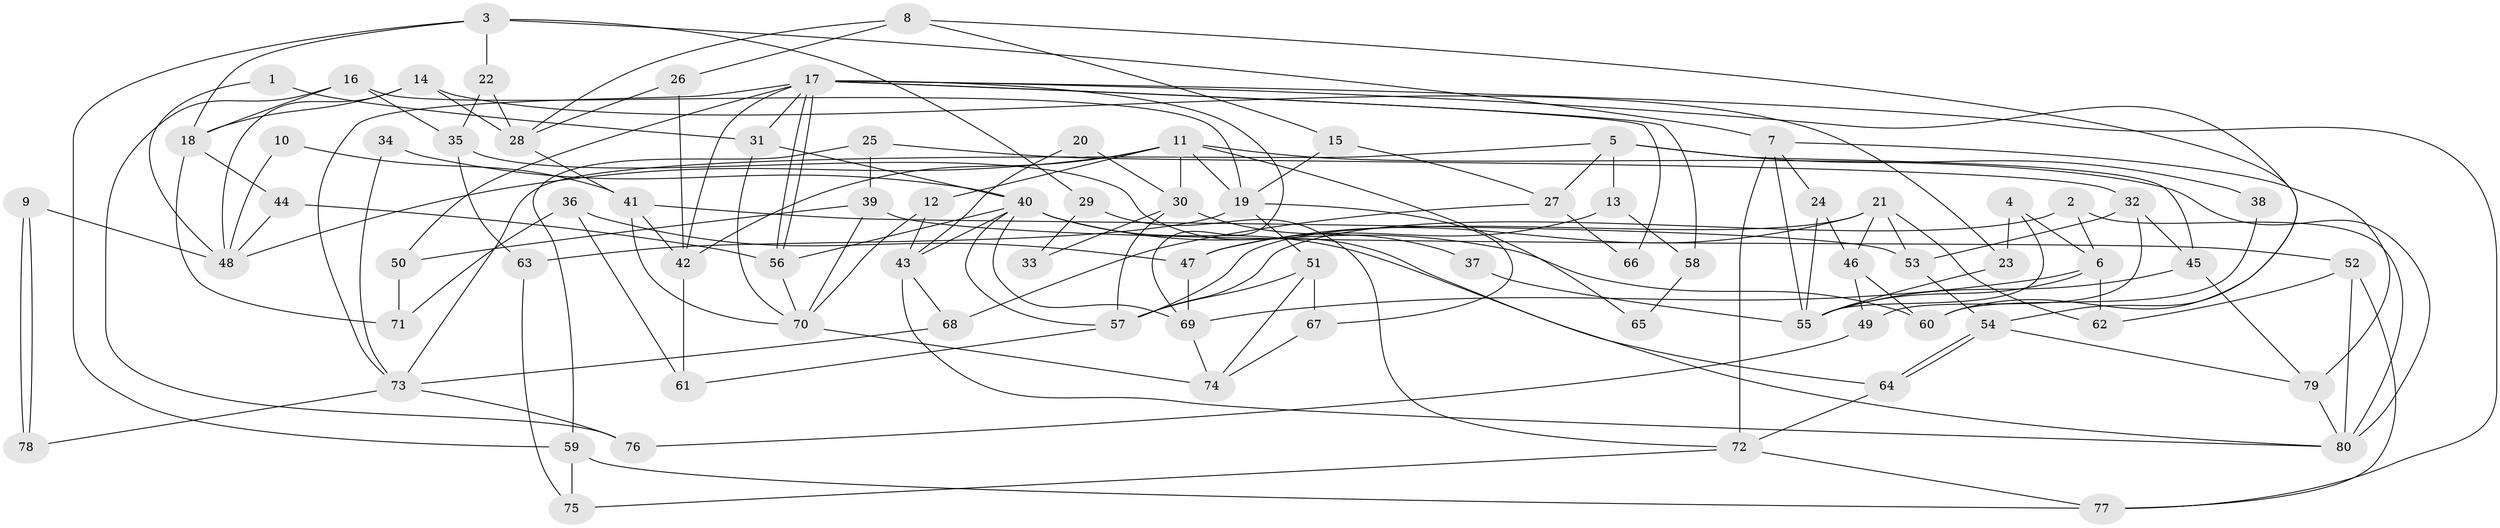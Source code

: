 // coarse degree distribution, {6: 0.20408163265306123, 5: 0.22448979591836735, 3: 0.20408163265306123, 2: 0.061224489795918366, 8: 0.061224489795918366, 4: 0.14285714285714285, 13: 0.02040816326530612, 7: 0.061224489795918366, 9: 0.02040816326530612}
// Generated by graph-tools (version 1.1) at 2025/52/02/27/25 19:52:09]
// undirected, 80 vertices, 160 edges
graph export_dot {
graph [start="1"]
  node [color=gray90,style=filled];
  1;
  2;
  3;
  4;
  5;
  6;
  7;
  8;
  9;
  10;
  11;
  12;
  13;
  14;
  15;
  16;
  17;
  18;
  19;
  20;
  21;
  22;
  23;
  24;
  25;
  26;
  27;
  28;
  29;
  30;
  31;
  32;
  33;
  34;
  35;
  36;
  37;
  38;
  39;
  40;
  41;
  42;
  43;
  44;
  45;
  46;
  47;
  48;
  49;
  50;
  51;
  52;
  53;
  54;
  55;
  56;
  57;
  58;
  59;
  60;
  61;
  62;
  63;
  64;
  65;
  66;
  67;
  68;
  69;
  70;
  71;
  72;
  73;
  74;
  75;
  76;
  77;
  78;
  79;
  80;
  1 -- 48;
  1 -- 31;
  2 -- 57;
  2 -- 80;
  2 -- 6;
  3 -- 18;
  3 -- 7;
  3 -- 22;
  3 -- 29;
  3 -- 59;
  4 -- 6;
  4 -- 55;
  4 -- 23;
  5 -- 45;
  5 -- 73;
  5 -- 13;
  5 -- 27;
  5 -- 38;
  6 -- 55;
  6 -- 62;
  6 -- 69;
  7 -- 72;
  7 -- 55;
  7 -- 24;
  7 -- 79;
  8 -- 26;
  8 -- 28;
  8 -- 15;
  8 -- 60;
  9 -- 48;
  9 -- 78;
  9 -- 78;
  10 -- 48;
  10 -- 41;
  11 -- 19;
  11 -- 48;
  11 -- 12;
  11 -- 30;
  11 -- 42;
  11 -- 65;
  11 -- 80;
  12 -- 70;
  12 -- 43;
  13 -- 47;
  13 -- 58;
  14 -- 18;
  14 -- 23;
  14 -- 28;
  14 -- 48;
  15 -- 19;
  15 -- 27;
  16 -- 19;
  16 -- 76;
  16 -- 18;
  16 -- 35;
  17 -- 56;
  17 -- 56;
  17 -- 42;
  17 -- 31;
  17 -- 50;
  17 -- 54;
  17 -- 58;
  17 -- 66;
  17 -- 69;
  17 -- 73;
  17 -- 77;
  18 -- 71;
  18 -- 44;
  19 -- 67;
  19 -- 51;
  19 -- 63;
  20 -- 30;
  20 -- 43;
  21 -- 53;
  21 -- 62;
  21 -- 46;
  21 -- 47;
  21 -- 57;
  22 -- 35;
  22 -- 28;
  23 -- 55;
  24 -- 46;
  24 -- 55;
  25 -- 39;
  25 -- 59;
  25 -- 32;
  26 -- 42;
  26 -- 28;
  27 -- 66;
  27 -- 68;
  28 -- 41;
  29 -- 72;
  29 -- 33;
  30 -- 57;
  30 -- 33;
  30 -- 37;
  31 -- 40;
  31 -- 70;
  32 -- 53;
  32 -- 45;
  32 -- 49;
  34 -- 73;
  34 -- 40;
  35 -- 80;
  35 -- 63;
  36 -- 47;
  36 -- 61;
  36 -- 71;
  37 -- 55;
  38 -- 60;
  39 -- 52;
  39 -- 70;
  39 -- 50;
  40 -- 43;
  40 -- 69;
  40 -- 56;
  40 -- 57;
  40 -- 60;
  40 -- 64;
  41 -- 70;
  41 -- 42;
  41 -- 53;
  42 -- 61;
  43 -- 80;
  43 -- 68;
  44 -- 56;
  44 -- 48;
  45 -- 79;
  45 -- 55;
  46 -- 60;
  46 -- 49;
  47 -- 69;
  49 -- 76;
  50 -- 71;
  51 -- 74;
  51 -- 57;
  51 -- 67;
  52 -- 80;
  52 -- 77;
  52 -- 62;
  53 -- 54;
  54 -- 64;
  54 -- 64;
  54 -- 79;
  56 -- 70;
  57 -- 61;
  58 -- 65;
  59 -- 75;
  59 -- 77;
  63 -- 75;
  64 -- 72;
  67 -- 74;
  68 -- 73;
  69 -- 74;
  70 -- 74;
  72 -- 77;
  72 -- 75;
  73 -- 76;
  73 -- 78;
  79 -- 80;
}
